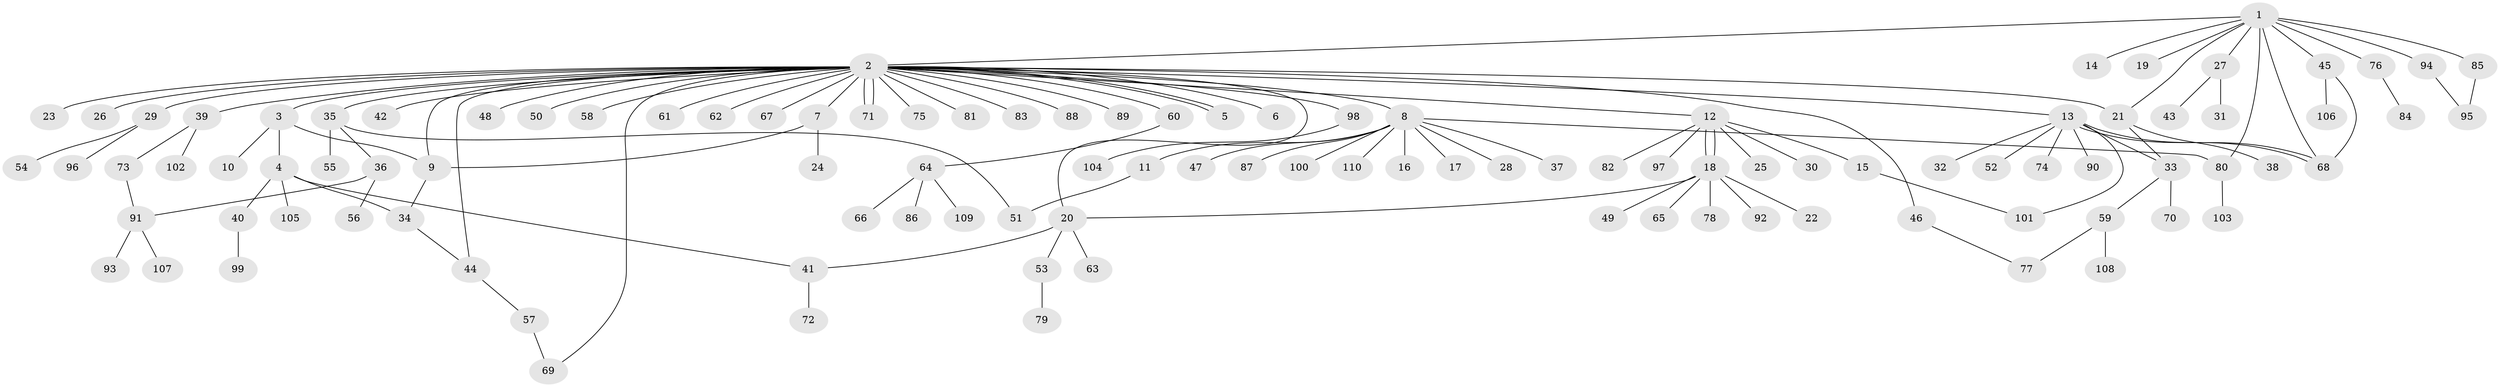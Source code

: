 // Generated by graph-tools (version 1.1) at 2025/47/03/09/25 04:47:42]
// undirected, 110 vertices, 130 edges
graph export_dot {
graph [start="1"]
  node [color=gray90,style=filled];
  1;
  2;
  3;
  4;
  5;
  6;
  7;
  8;
  9;
  10;
  11;
  12;
  13;
  14;
  15;
  16;
  17;
  18;
  19;
  20;
  21;
  22;
  23;
  24;
  25;
  26;
  27;
  28;
  29;
  30;
  31;
  32;
  33;
  34;
  35;
  36;
  37;
  38;
  39;
  40;
  41;
  42;
  43;
  44;
  45;
  46;
  47;
  48;
  49;
  50;
  51;
  52;
  53;
  54;
  55;
  56;
  57;
  58;
  59;
  60;
  61;
  62;
  63;
  64;
  65;
  66;
  67;
  68;
  69;
  70;
  71;
  72;
  73;
  74;
  75;
  76;
  77;
  78;
  79;
  80;
  81;
  82;
  83;
  84;
  85;
  86;
  87;
  88;
  89;
  90;
  91;
  92;
  93;
  94;
  95;
  96;
  97;
  98;
  99;
  100;
  101;
  102;
  103;
  104;
  105;
  106;
  107;
  108;
  109;
  110;
  1 -- 2;
  1 -- 14;
  1 -- 19;
  1 -- 21;
  1 -- 27;
  1 -- 45;
  1 -- 68;
  1 -- 76;
  1 -- 80;
  1 -- 85;
  1 -- 94;
  2 -- 3;
  2 -- 5;
  2 -- 5;
  2 -- 6;
  2 -- 7;
  2 -- 8;
  2 -- 9;
  2 -- 12;
  2 -- 13;
  2 -- 20;
  2 -- 21;
  2 -- 23;
  2 -- 26;
  2 -- 29;
  2 -- 35;
  2 -- 39;
  2 -- 42;
  2 -- 44;
  2 -- 46;
  2 -- 48;
  2 -- 50;
  2 -- 58;
  2 -- 60;
  2 -- 61;
  2 -- 62;
  2 -- 67;
  2 -- 69;
  2 -- 71;
  2 -- 71;
  2 -- 75;
  2 -- 81;
  2 -- 83;
  2 -- 88;
  2 -- 89;
  2 -- 98;
  3 -- 4;
  3 -- 9;
  3 -- 10;
  4 -- 34;
  4 -- 40;
  4 -- 41;
  4 -- 105;
  7 -- 9;
  7 -- 24;
  8 -- 11;
  8 -- 16;
  8 -- 17;
  8 -- 28;
  8 -- 37;
  8 -- 47;
  8 -- 80;
  8 -- 87;
  8 -- 100;
  8 -- 110;
  9 -- 34;
  11 -- 51;
  12 -- 15;
  12 -- 18;
  12 -- 18;
  12 -- 25;
  12 -- 30;
  12 -- 82;
  12 -- 97;
  13 -- 32;
  13 -- 33;
  13 -- 52;
  13 -- 68;
  13 -- 68;
  13 -- 74;
  13 -- 90;
  13 -- 101;
  15 -- 101;
  18 -- 20;
  18 -- 22;
  18 -- 49;
  18 -- 65;
  18 -- 78;
  18 -- 92;
  20 -- 41;
  20 -- 53;
  20 -- 63;
  21 -- 33;
  21 -- 38;
  27 -- 31;
  27 -- 43;
  29 -- 54;
  29 -- 96;
  33 -- 59;
  33 -- 70;
  34 -- 44;
  35 -- 36;
  35 -- 51;
  35 -- 55;
  36 -- 56;
  36 -- 91;
  39 -- 73;
  39 -- 102;
  40 -- 99;
  41 -- 72;
  44 -- 57;
  45 -- 68;
  45 -- 106;
  46 -- 77;
  53 -- 79;
  57 -- 69;
  59 -- 77;
  59 -- 108;
  60 -- 64;
  64 -- 66;
  64 -- 86;
  64 -- 109;
  73 -- 91;
  76 -- 84;
  80 -- 103;
  85 -- 95;
  91 -- 93;
  91 -- 107;
  94 -- 95;
  98 -- 104;
}
